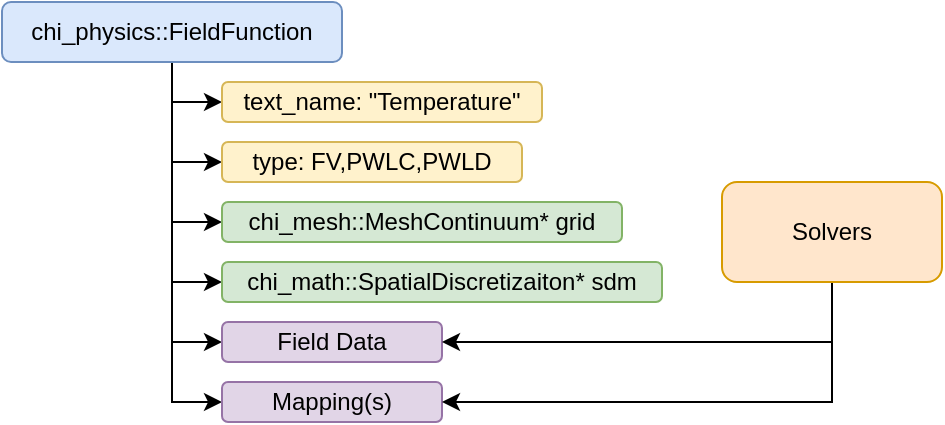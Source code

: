 <mxfile version="10.8.0" type="device"><diagram id="F9zMn_KuLzGdXeC7_Z-D" name="Page-1"><mxGraphModel dx="660" dy="553" grid="1" gridSize="10" guides="1" tooltips="1" connect="1" arrows="1" fold="1" page="1" pageScale="1" pageWidth="850" pageHeight="1100" math="0" shadow="0"><root><mxCell id="0"/><mxCell id="1" parent="0"/><mxCell id="lEVK6ihv7TxW-dMK6GpK-11" style="edgeStyle=orthogonalEdgeStyle;rounded=0;orthogonalLoop=1;jettySize=auto;html=1;exitX=0.5;exitY=1;exitDx=0;exitDy=0;entryX=0;entryY=0.5;entryDx=0;entryDy=0;" edge="1" parent="1" source="lEVK6ihv7TxW-dMK6GpK-1" target="lEVK6ihv7TxW-dMK6GpK-2"><mxGeometry relative="1" as="geometry"><Array as="points"><mxPoint x="175" y="130"/></Array></mxGeometry></mxCell><mxCell id="lEVK6ihv7TxW-dMK6GpK-12" style="edgeStyle=orthogonalEdgeStyle;rounded=0;orthogonalLoop=1;jettySize=auto;html=1;exitX=0.5;exitY=1;exitDx=0;exitDy=0;entryX=0;entryY=0.5;entryDx=0;entryDy=0;" edge="1" parent="1" source="lEVK6ihv7TxW-dMK6GpK-1" target="lEVK6ihv7TxW-dMK6GpK-3"><mxGeometry relative="1" as="geometry"/></mxCell><mxCell id="lEVK6ihv7TxW-dMK6GpK-13" style="edgeStyle=orthogonalEdgeStyle;rounded=0;orthogonalLoop=1;jettySize=auto;html=1;exitX=0.5;exitY=1;exitDx=0;exitDy=0;entryX=0;entryY=0.5;entryDx=0;entryDy=0;" edge="1" parent="1" source="lEVK6ihv7TxW-dMK6GpK-1" target="lEVK6ihv7TxW-dMK6GpK-4"><mxGeometry relative="1" as="geometry"/></mxCell><mxCell id="lEVK6ihv7TxW-dMK6GpK-14" style="edgeStyle=orthogonalEdgeStyle;rounded=0;orthogonalLoop=1;jettySize=auto;html=1;exitX=0.5;exitY=1;exitDx=0;exitDy=0;entryX=0;entryY=0.5;entryDx=0;entryDy=0;" edge="1" parent="1" source="lEVK6ihv7TxW-dMK6GpK-1" target="lEVK6ihv7TxW-dMK6GpK-5"><mxGeometry relative="1" as="geometry"/></mxCell><mxCell id="lEVK6ihv7TxW-dMK6GpK-15" style="edgeStyle=orthogonalEdgeStyle;rounded=0;orthogonalLoop=1;jettySize=auto;html=1;exitX=0.5;exitY=1;exitDx=0;exitDy=0;entryX=0;entryY=0.5;entryDx=0;entryDy=0;" edge="1" parent="1" source="lEVK6ihv7TxW-dMK6GpK-1" target="lEVK6ihv7TxW-dMK6GpK-6"><mxGeometry relative="1" as="geometry"/></mxCell><mxCell id="lEVK6ihv7TxW-dMK6GpK-16" style="edgeStyle=orthogonalEdgeStyle;rounded=0;orthogonalLoop=1;jettySize=auto;html=1;exitX=0.5;exitY=1;exitDx=0;exitDy=0;entryX=0;entryY=0.5;entryDx=0;entryDy=0;" edge="1" parent="1" source="lEVK6ihv7TxW-dMK6GpK-1" target="lEVK6ihv7TxW-dMK6GpK-7"><mxGeometry relative="1" as="geometry"/></mxCell><mxCell id="lEVK6ihv7TxW-dMK6GpK-1" value="chi_physics::FieldFunction" style="rounded=1;whiteSpace=wrap;html=1;fillColor=#dae8fc;strokeColor=#6c8ebf;" vertex="1" parent="1"><mxGeometry x="90" y="80" width="170" height="30" as="geometry"/></mxCell><mxCell id="lEVK6ihv7TxW-dMK6GpK-2" value="text_name: &quot;Temperature&quot;" style="rounded=1;whiteSpace=wrap;html=1;fillColor=#fff2cc;strokeColor=#d6b656;" vertex="1" parent="1"><mxGeometry x="200" y="120" width="160" height="20" as="geometry"/></mxCell><mxCell id="lEVK6ihv7TxW-dMK6GpK-3" value="type: FV,PWLC,PWLD&lt;br&gt;" style="rounded=1;whiteSpace=wrap;html=1;fillColor=#fff2cc;strokeColor=#d6b656;" vertex="1" parent="1"><mxGeometry x="200" y="150" width="150" height="20" as="geometry"/></mxCell><mxCell id="lEVK6ihv7TxW-dMK6GpK-4" value="&lt;div style=&quot;text-align: left&quot;&gt;&lt;span&gt;chi_mesh&lt;/span&gt;&lt;span&gt;::&lt;/span&gt;&lt;span&gt;MeshContinuum&lt;/span&gt;&lt;span&gt;*&amp;nbsp;&lt;/span&gt;&lt;span&gt;grid&lt;/span&gt;&lt;/div&gt;" style="rounded=1;whiteSpace=wrap;html=1;fillColor=#d5e8d4;strokeColor=#82b366;" vertex="1" parent="1"><mxGeometry x="200" y="180" width="200" height="20" as="geometry"/></mxCell><mxCell id="lEVK6ihv7TxW-dMK6GpK-5" value="&lt;div style=&quot;text-align: left&quot;&gt;&lt;span&gt;chi_math&lt;/span&gt;&lt;span&gt;::&lt;/span&gt;&lt;span&gt;SpatialDiscretizaiton&lt;/span&gt;&lt;span&gt;*&amp;nbsp;&lt;/span&gt;&lt;span&gt;sdm&lt;/span&gt;&lt;/div&gt;" style="rounded=1;whiteSpace=wrap;html=1;fillColor=#d5e8d4;strokeColor=#82b366;" vertex="1" parent="1"><mxGeometry x="200" y="210" width="220" height="20" as="geometry"/></mxCell><mxCell id="lEVK6ihv7TxW-dMK6GpK-6" value="&lt;div style=&quot;text-align: left&quot;&gt;Field Data&lt;/div&gt;" style="rounded=1;whiteSpace=wrap;html=1;fillColor=#e1d5e7;strokeColor=#9673a6;" vertex="1" parent="1"><mxGeometry x="200" y="240" width="110" height="20" as="geometry"/></mxCell><mxCell id="lEVK6ihv7TxW-dMK6GpK-7" value="&lt;div style=&quot;text-align: left&quot;&gt;Mapping(s)&lt;/div&gt;" style="rounded=1;whiteSpace=wrap;html=1;fillColor=#e1d5e7;strokeColor=#9673a6;" vertex="1" parent="1"><mxGeometry x="200" y="270" width="110" height="20" as="geometry"/></mxCell><mxCell id="lEVK6ihv7TxW-dMK6GpK-9" style="edgeStyle=orthogonalEdgeStyle;rounded=0;orthogonalLoop=1;jettySize=auto;html=1;exitX=0.5;exitY=1;exitDx=0;exitDy=0;entryX=1;entryY=0.5;entryDx=0;entryDy=0;" edge="1" parent="1" source="lEVK6ihv7TxW-dMK6GpK-8" target="lEVK6ihv7TxW-dMK6GpK-6"><mxGeometry relative="1" as="geometry"/></mxCell><mxCell id="lEVK6ihv7TxW-dMK6GpK-10" style="edgeStyle=orthogonalEdgeStyle;rounded=0;orthogonalLoop=1;jettySize=auto;html=1;exitX=0.5;exitY=1;exitDx=0;exitDy=0;entryX=1;entryY=0.5;entryDx=0;entryDy=0;" edge="1" parent="1" source="lEVK6ihv7TxW-dMK6GpK-8" target="lEVK6ihv7TxW-dMK6GpK-7"><mxGeometry relative="1" as="geometry"/></mxCell><mxCell id="lEVK6ihv7TxW-dMK6GpK-8" value="&lt;div style=&quot;text-align: left&quot;&gt;Solvers&lt;/div&gt;" style="rounded=1;whiteSpace=wrap;html=1;fillColor=#ffe6cc;strokeColor=#d79b00;" vertex="1" parent="1"><mxGeometry x="450" y="170" width="110" height="50" as="geometry"/></mxCell></root></mxGraphModel></diagram></mxfile>